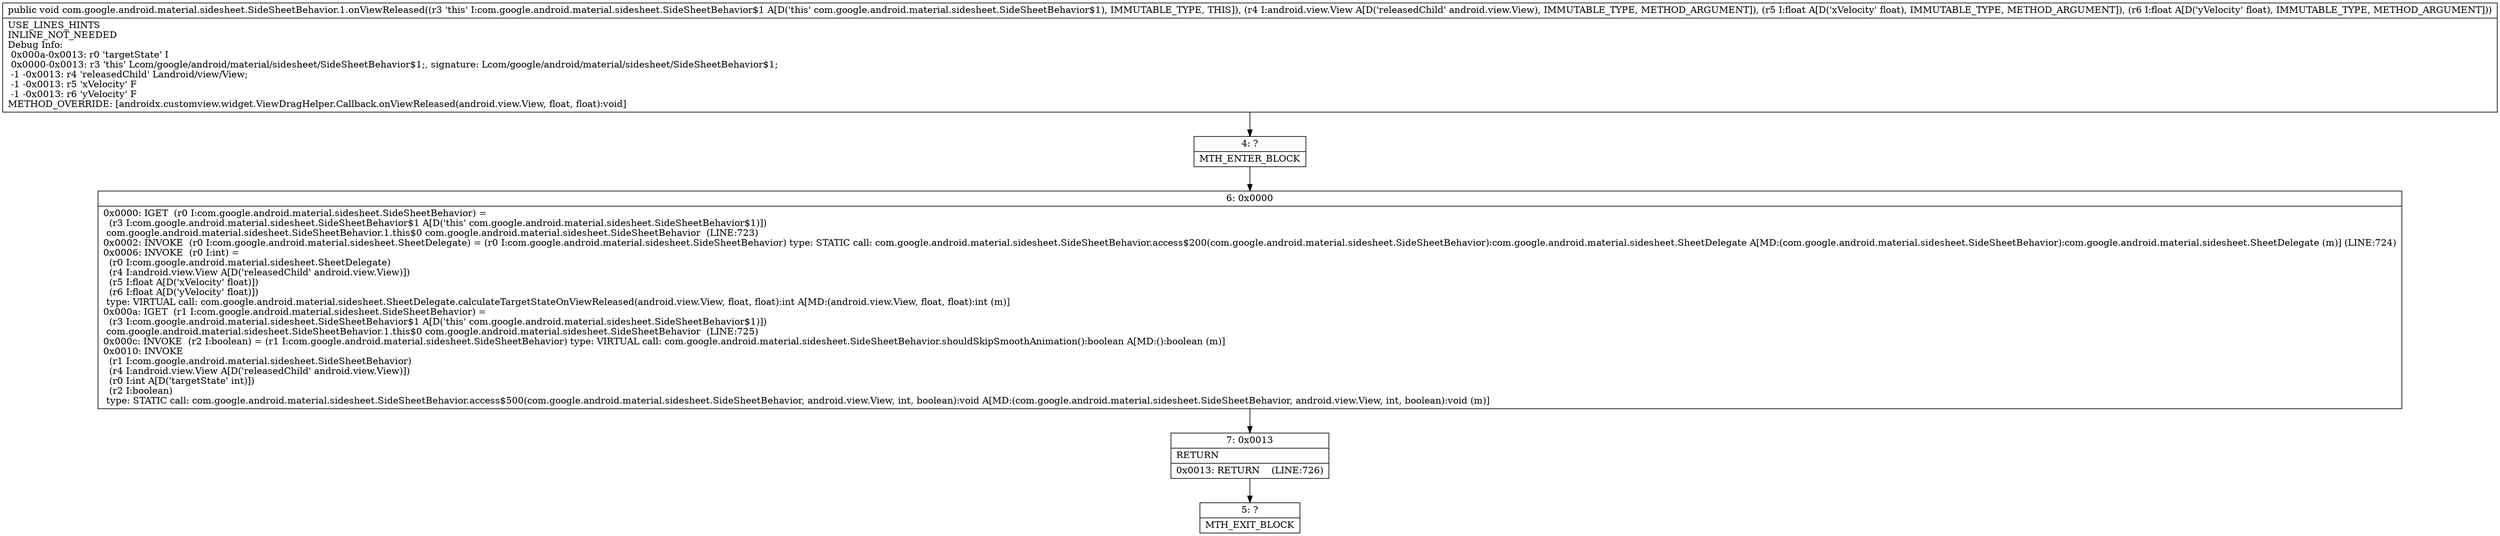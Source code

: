 digraph "CFG forcom.google.android.material.sidesheet.SideSheetBehavior.1.onViewReleased(Landroid\/view\/View;FF)V" {
Node_4 [shape=record,label="{4\:\ ?|MTH_ENTER_BLOCK\l}"];
Node_6 [shape=record,label="{6\:\ 0x0000|0x0000: IGET  (r0 I:com.google.android.material.sidesheet.SideSheetBehavior) = \l  (r3 I:com.google.android.material.sidesheet.SideSheetBehavior$1 A[D('this' com.google.android.material.sidesheet.SideSheetBehavior$1)])\l com.google.android.material.sidesheet.SideSheetBehavior.1.this$0 com.google.android.material.sidesheet.SideSheetBehavior  (LINE:723)\l0x0002: INVOKE  (r0 I:com.google.android.material.sidesheet.SheetDelegate) = (r0 I:com.google.android.material.sidesheet.SideSheetBehavior) type: STATIC call: com.google.android.material.sidesheet.SideSheetBehavior.access$200(com.google.android.material.sidesheet.SideSheetBehavior):com.google.android.material.sidesheet.SheetDelegate A[MD:(com.google.android.material.sidesheet.SideSheetBehavior):com.google.android.material.sidesheet.SheetDelegate (m)] (LINE:724)\l0x0006: INVOKE  (r0 I:int) = \l  (r0 I:com.google.android.material.sidesheet.SheetDelegate)\l  (r4 I:android.view.View A[D('releasedChild' android.view.View)])\l  (r5 I:float A[D('xVelocity' float)])\l  (r6 I:float A[D('yVelocity' float)])\l type: VIRTUAL call: com.google.android.material.sidesheet.SheetDelegate.calculateTargetStateOnViewReleased(android.view.View, float, float):int A[MD:(android.view.View, float, float):int (m)]\l0x000a: IGET  (r1 I:com.google.android.material.sidesheet.SideSheetBehavior) = \l  (r3 I:com.google.android.material.sidesheet.SideSheetBehavior$1 A[D('this' com.google.android.material.sidesheet.SideSheetBehavior$1)])\l com.google.android.material.sidesheet.SideSheetBehavior.1.this$0 com.google.android.material.sidesheet.SideSheetBehavior  (LINE:725)\l0x000c: INVOKE  (r2 I:boolean) = (r1 I:com.google.android.material.sidesheet.SideSheetBehavior) type: VIRTUAL call: com.google.android.material.sidesheet.SideSheetBehavior.shouldSkipSmoothAnimation():boolean A[MD:():boolean (m)]\l0x0010: INVOKE  \l  (r1 I:com.google.android.material.sidesheet.SideSheetBehavior)\l  (r4 I:android.view.View A[D('releasedChild' android.view.View)])\l  (r0 I:int A[D('targetState' int)])\l  (r2 I:boolean)\l type: STATIC call: com.google.android.material.sidesheet.SideSheetBehavior.access$500(com.google.android.material.sidesheet.SideSheetBehavior, android.view.View, int, boolean):void A[MD:(com.google.android.material.sidesheet.SideSheetBehavior, android.view.View, int, boolean):void (m)]\l}"];
Node_7 [shape=record,label="{7\:\ 0x0013|RETURN\l|0x0013: RETURN    (LINE:726)\l}"];
Node_5 [shape=record,label="{5\:\ ?|MTH_EXIT_BLOCK\l}"];
MethodNode[shape=record,label="{public void com.google.android.material.sidesheet.SideSheetBehavior.1.onViewReleased((r3 'this' I:com.google.android.material.sidesheet.SideSheetBehavior$1 A[D('this' com.google.android.material.sidesheet.SideSheetBehavior$1), IMMUTABLE_TYPE, THIS]), (r4 I:android.view.View A[D('releasedChild' android.view.View), IMMUTABLE_TYPE, METHOD_ARGUMENT]), (r5 I:float A[D('xVelocity' float), IMMUTABLE_TYPE, METHOD_ARGUMENT]), (r6 I:float A[D('yVelocity' float), IMMUTABLE_TYPE, METHOD_ARGUMENT]))  | USE_LINES_HINTS\lINLINE_NOT_NEEDED\lDebug Info:\l  0x000a\-0x0013: r0 'targetState' I\l  0x0000\-0x0013: r3 'this' Lcom\/google\/android\/material\/sidesheet\/SideSheetBehavior$1;, signature: Lcom\/google\/android\/material\/sidesheet\/SideSheetBehavior$1;\l  \-1 \-0x0013: r4 'releasedChild' Landroid\/view\/View;\l  \-1 \-0x0013: r5 'xVelocity' F\l  \-1 \-0x0013: r6 'yVelocity' F\lMETHOD_OVERRIDE: [androidx.customview.widget.ViewDragHelper.Callback.onViewReleased(android.view.View, float, float):void]\l}"];
MethodNode -> Node_4;Node_4 -> Node_6;
Node_6 -> Node_7;
Node_7 -> Node_5;
}

